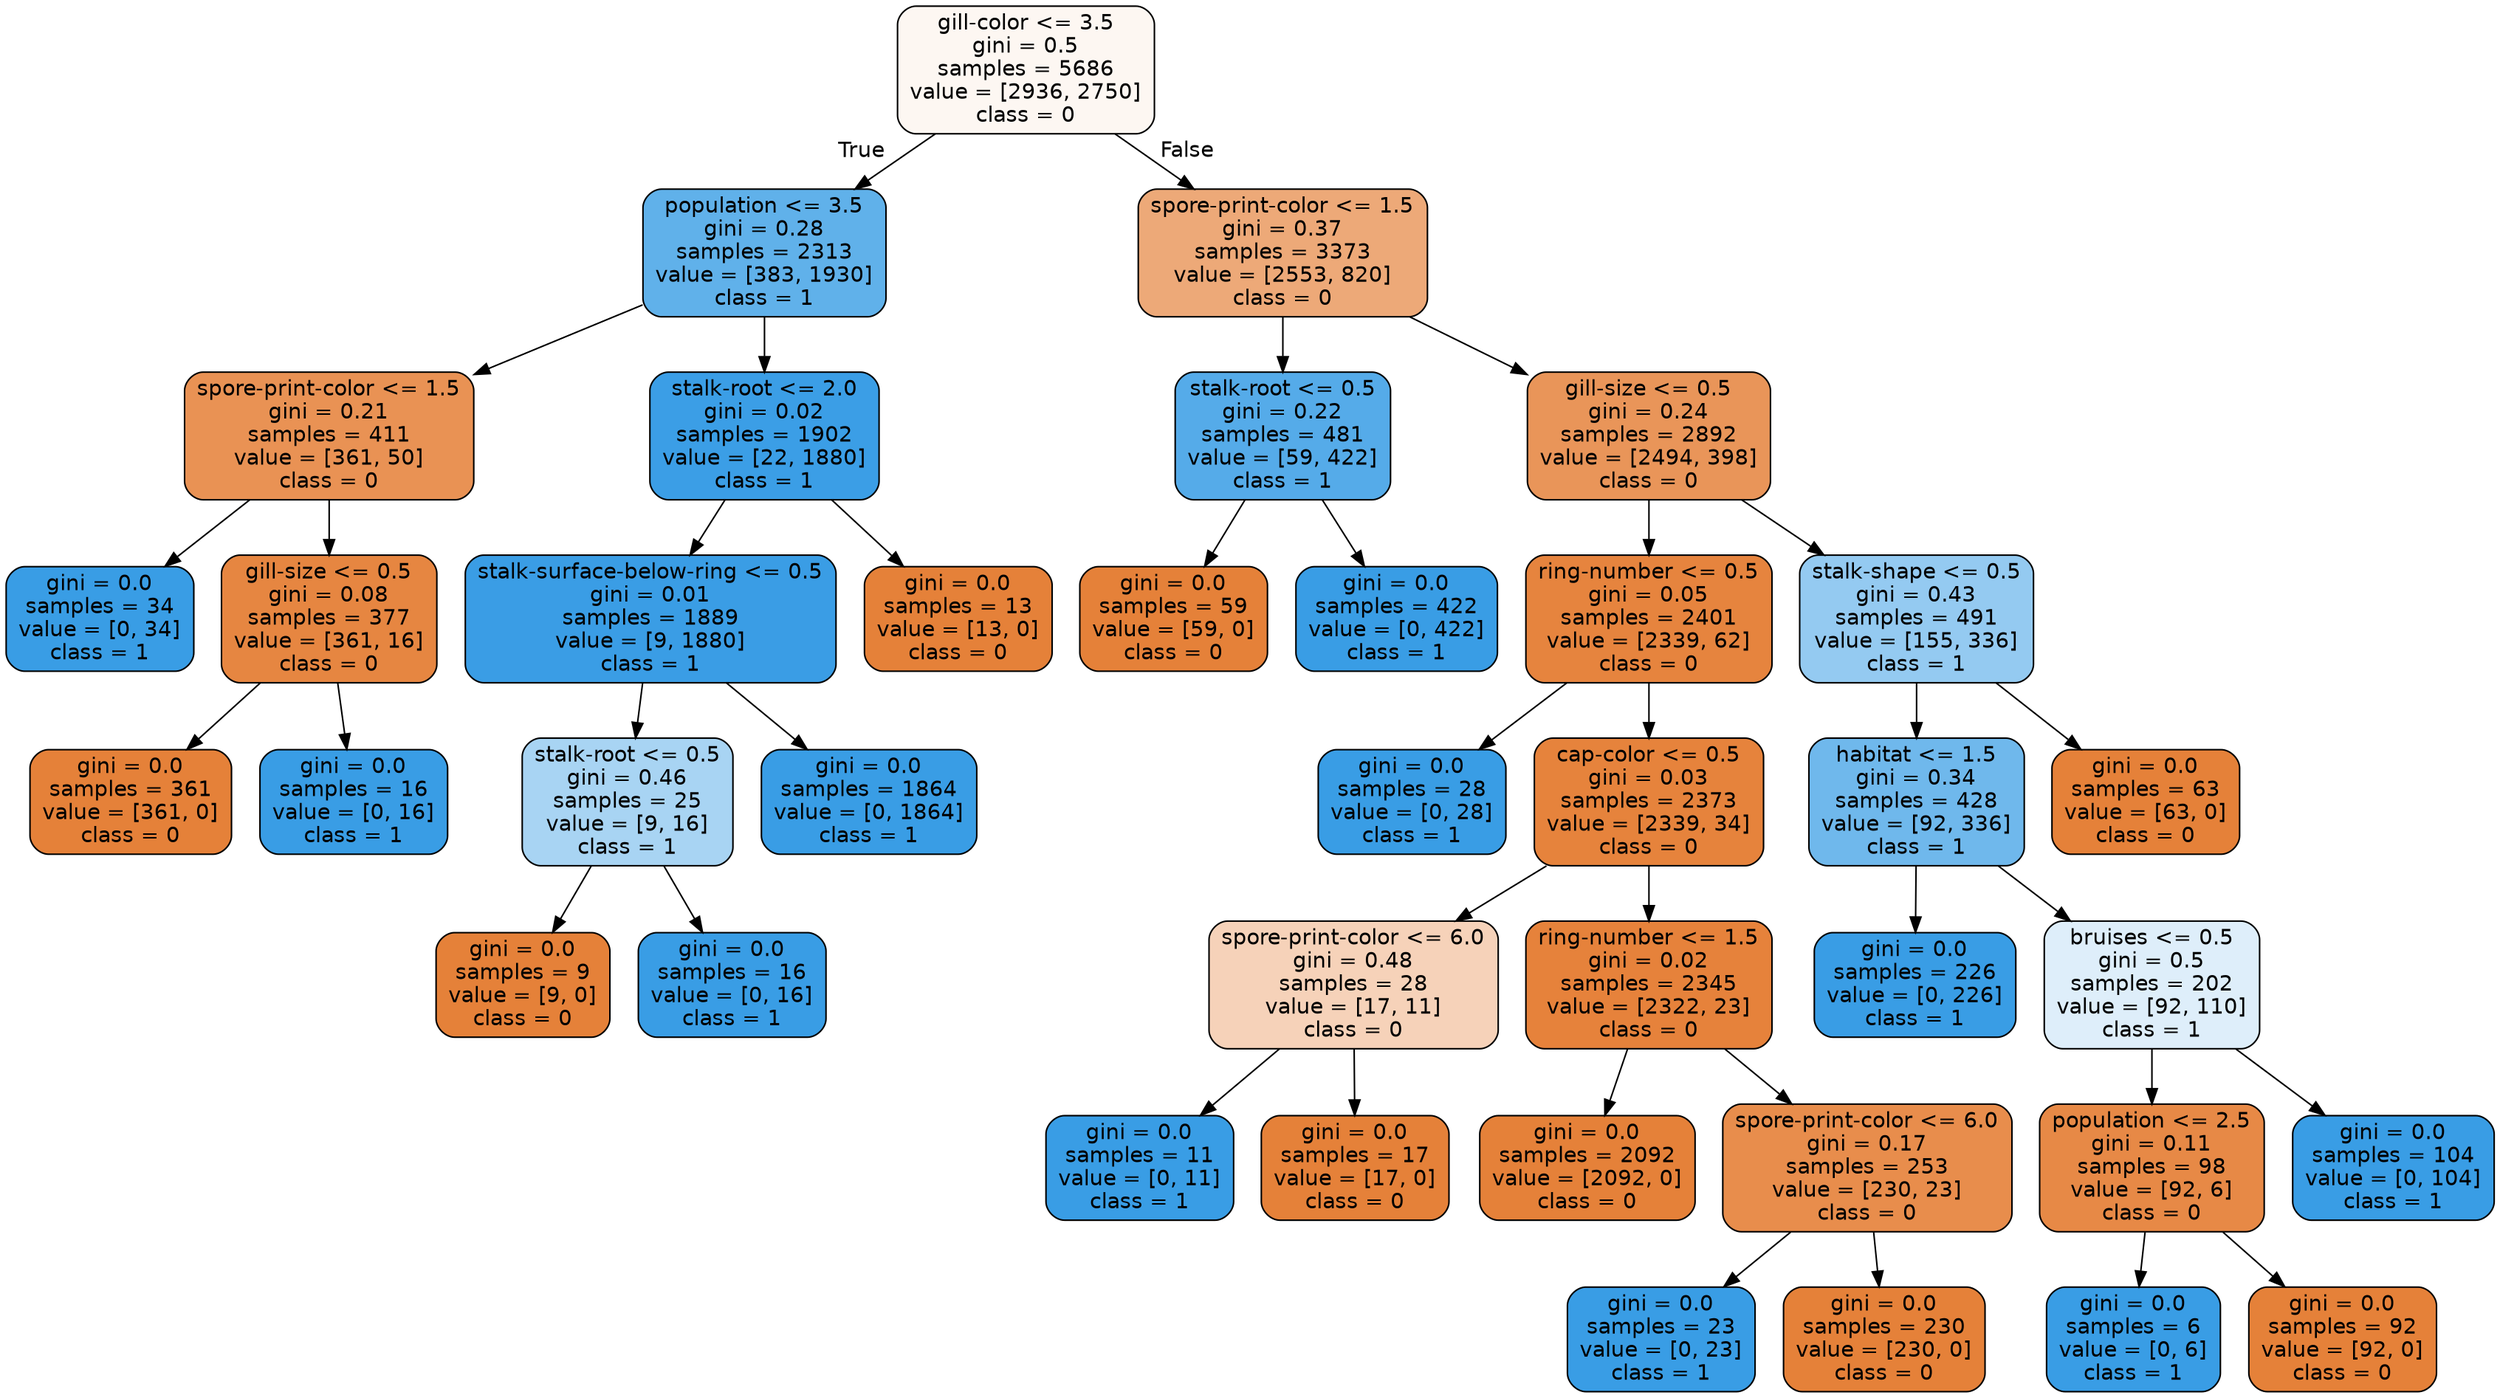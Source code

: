 digraph Tree {
node [shape=box, style="filled, rounded", color="black", fontname=helvetica] ;
edge [fontname=helvetica] ;
0 [label="gill-color <= 3.5\ngini = 0.5\nsamples = 5686\nvalue = [2936, 2750]\nclass = 0", fillcolor="#e5813910"] ;
1 [label="population <= 3.5\ngini = 0.28\nsamples = 2313\nvalue = [383, 1930]\nclass = 1", fillcolor="#399de5cc"] ;
0 -> 1 [labeldistance=2.5, labelangle=45, headlabel="True"] ;
2 [label="spore-print-color <= 1.5\ngini = 0.21\nsamples = 411\nvalue = [361, 50]\nclass = 0", fillcolor="#e58139dc"] ;
1 -> 2 ;
3 [label="gini = 0.0\nsamples = 34\nvalue = [0, 34]\nclass = 1", fillcolor="#399de5ff"] ;
2 -> 3 ;
4 [label="gill-size <= 0.5\ngini = 0.08\nsamples = 377\nvalue = [361, 16]\nclass = 0", fillcolor="#e58139f4"] ;
2 -> 4 ;
5 [label="gini = 0.0\nsamples = 361\nvalue = [361, 0]\nclass = 0", fillcolor="#e58139ff"] ;
4 -> 5 ;
6 [label="gini = 0.0\nsamples = 16\nvalue = [0, 16]\nclass = 1", fillcolor="#399de5ff"] ;
4 -> 6 ;
7 [label="stalk-root <= 2.0\ngini = 0.02\nsamples = 1902\nvalue = [22, 1880]\nclass = 1", fillcolor="#399de5fc"] ;
1 -> 7 ;
8 [label="stalk-surface-below-ring <= 0.5\ngini = 0.01\nsamples = 1889\nvalue = [9, 1880]\nclass = 1", fillcolor="#399de5fe"] ;
7 -> 8 ;
9 [label="stalk-root <= 0.5\ngini = 0.46\nsamples = 25\nvalue = [9, 16]\nclass = 1", fillcolor="#399de570"] ;
8 -> 9 ;
10 [label="gini = 0.0\nsamples = 9\nvalue = [9, 0]\nclass = 0", fillcolor="#e58139ff"] ;
9 -> 10 ;
11 [label="gini = 0.0\nsamples = 16\nvalue = [0, 16]\nclass = 1", fillcolor="#399de5ff"] ;
9 -> 11 ;
12 [label="gini = 0.0\nsamples = 1864\nvalue = [0, 1864]\nclass = 1", fillcolor="#399de5ff"] ;
8 -> 12 ;
13 [label="gini = 0.0\nsamples = 13\nvalue = [13, 0]\nclass = 0", fillcolor="#e58139ff"] ;
7 -> 13 ;
14 [label="spore-print-color <= 1.5\ngini = 0.37\nsamples = 3373\nvalue = [2553, 820]\nclass = 0", fillcolor="#e58139ad"] ;
0 -> 14 [labeldistance=2.5, labelangle=-45, headlabel="False"] ;
15 [label="stalk-root <= 0.5\ngini = 0.22\nsamples = 481\nvalue = [59, 422]\nclass = 1", fillcolor="#399de5db"] ;
14 -> 15 ;
16 [label="gini = 0.0\nsamples = 59\nvalue = [59, 0]\nclass = 0", fillcolor="#e58139ff"] ;
15 -> 16 ;
17 [label="gini = 0.0\nsamples = 422\nvalue = [0, 422]\nclass = 1", fillcolor="#399de5ff"] ;
15 -> 17 ;
18 [label="gill-size <= 0.5\ngini = 0.24\nsamples = 2892\nvalue = [2494, 398]\nclass = 0", fillcolor="#e58139d6"] ;
14 -> 18 ;
19 [label="ring-number <= 0.5\ngini = 0.05\nsamples = 2401\nvalue = [2339, 62]\nclass = 0", fillcolor="#e58139f8"] ;
18 -> 19 ;
20 [label="gini = 0.0\nsamples = 28\nvalue = [0, 28]\nclass = 1", fillcolor="#399de5ff"] ;
19 -> 20 ;
21 [label="cap-color <= 0.5\ngini = 0.03\nsamples = 2373\nvalue = [2339, 34]\nclass = 0", fillcolor="#e58139fb"] ;
19 -> 21 ;
22 [label="spore-print-color <= 6.0\ngini = 0.48\nsamples = 28\nvalue = [17, 11]\nclass = 0", fillcolor="#e581395a"] ;
21 -> 22 ;
23 [label="gini = 0.0\nsamples = 11\nvalue = [0, 11]\nclass = 1", fillcolor="#399de5ff"] ;
22 -> 23 ;
24 [label="gini = 0.0\nsamples = 17\nvalue = [17, 0]\nclass = 0", fillcolor="#e58139ff"] ;
22 -> 24 ;
25 [label="ring-number <= 1.5\ngini = 0.02\nsamples = 2345\nvalue = [2322, 23]\nclass = 0", fillcolor="#e58139fc"] ;
21 -> 25 ;
26 [label="gini = 0.0\nsamples = 2092\nvalue = [2092, 0]\nclass = 0", fillcolor="#e58139ff"] ;
25 -> 26 ;
27 [label="spore-print-color <= 6.0\ngini = 0.17\nsamples = 253\nvalue = [230, 23]\nclass = 0", fillcolor="#e58139e6"] ;
25 -> 27 ;
28 [label="gini = 0.0\nsamples = 23\nvalue = [0, 23]\nclass = 1", fillcolor="#399de5ff"] ;
27 -> 28 ;
29 [label="gini = 0.0\nsamples = 230\nvalue = [230, 0]\nclass = 0", fillcolor="#e58139ff"] ;
27 -> 29 ;
30 [label="stalk-shape <= 0.5\ngini = 0.43\nsamples = 491\nvalue = [155, 336]\nclass = 1", fillcolor="#399de589"] ;
18 -> 30 ;
31 [label="habitat <= 1.5\ngini = 0.34\nsamples = 428\nvalue = [92, 336]\nclass = 1", fillcolor="#399de5b9"] ;
30 -> 31 ;
32 [label="gini = 0.0\nsamples = 226\nvalue = [0, 226]\nclass = 1", fillcolor="#399de5ff"] ;
31 -> 32 ;
33 [label="bruises <= 0.5\ngini = 0.5\nsamples = 202\nvalue = [92, 110]\nclass = 1", fillcolor="#399de52a"] ;
31 -> 33 ;
34 [label="population <= 2.5\ngini = 0.11\nsamples = 98\nvalue = [92, 6]\nclass = 0", fillcolor="#e58139ee"] ;
33 -> 34 ;
35 [label="gini = 0.0\nsamples = 6\nvalue = [0, 6]\nclass = 1", fillcolor="#399de5ff"] ;
34 -> 35 ;
36 [label="gini = 0.0\nsamples = 92\nvalue = [92, 0]\nclass = 0", fillcolor="#e58139ff"] ;
34 -> 36 ;
37 [label="gini = 0.0\nsamples = 104\nvalue = [0, 104]\nclass = 1", fillcolor="#399de5ff"] ;
33 -> 37 ;
38 [label="gini = 0.0\nsamples = 63\nvalue = [63, 0]\nclass = 0", fillcolor="#e58139ff"] ;
30 -> 38 ;
}